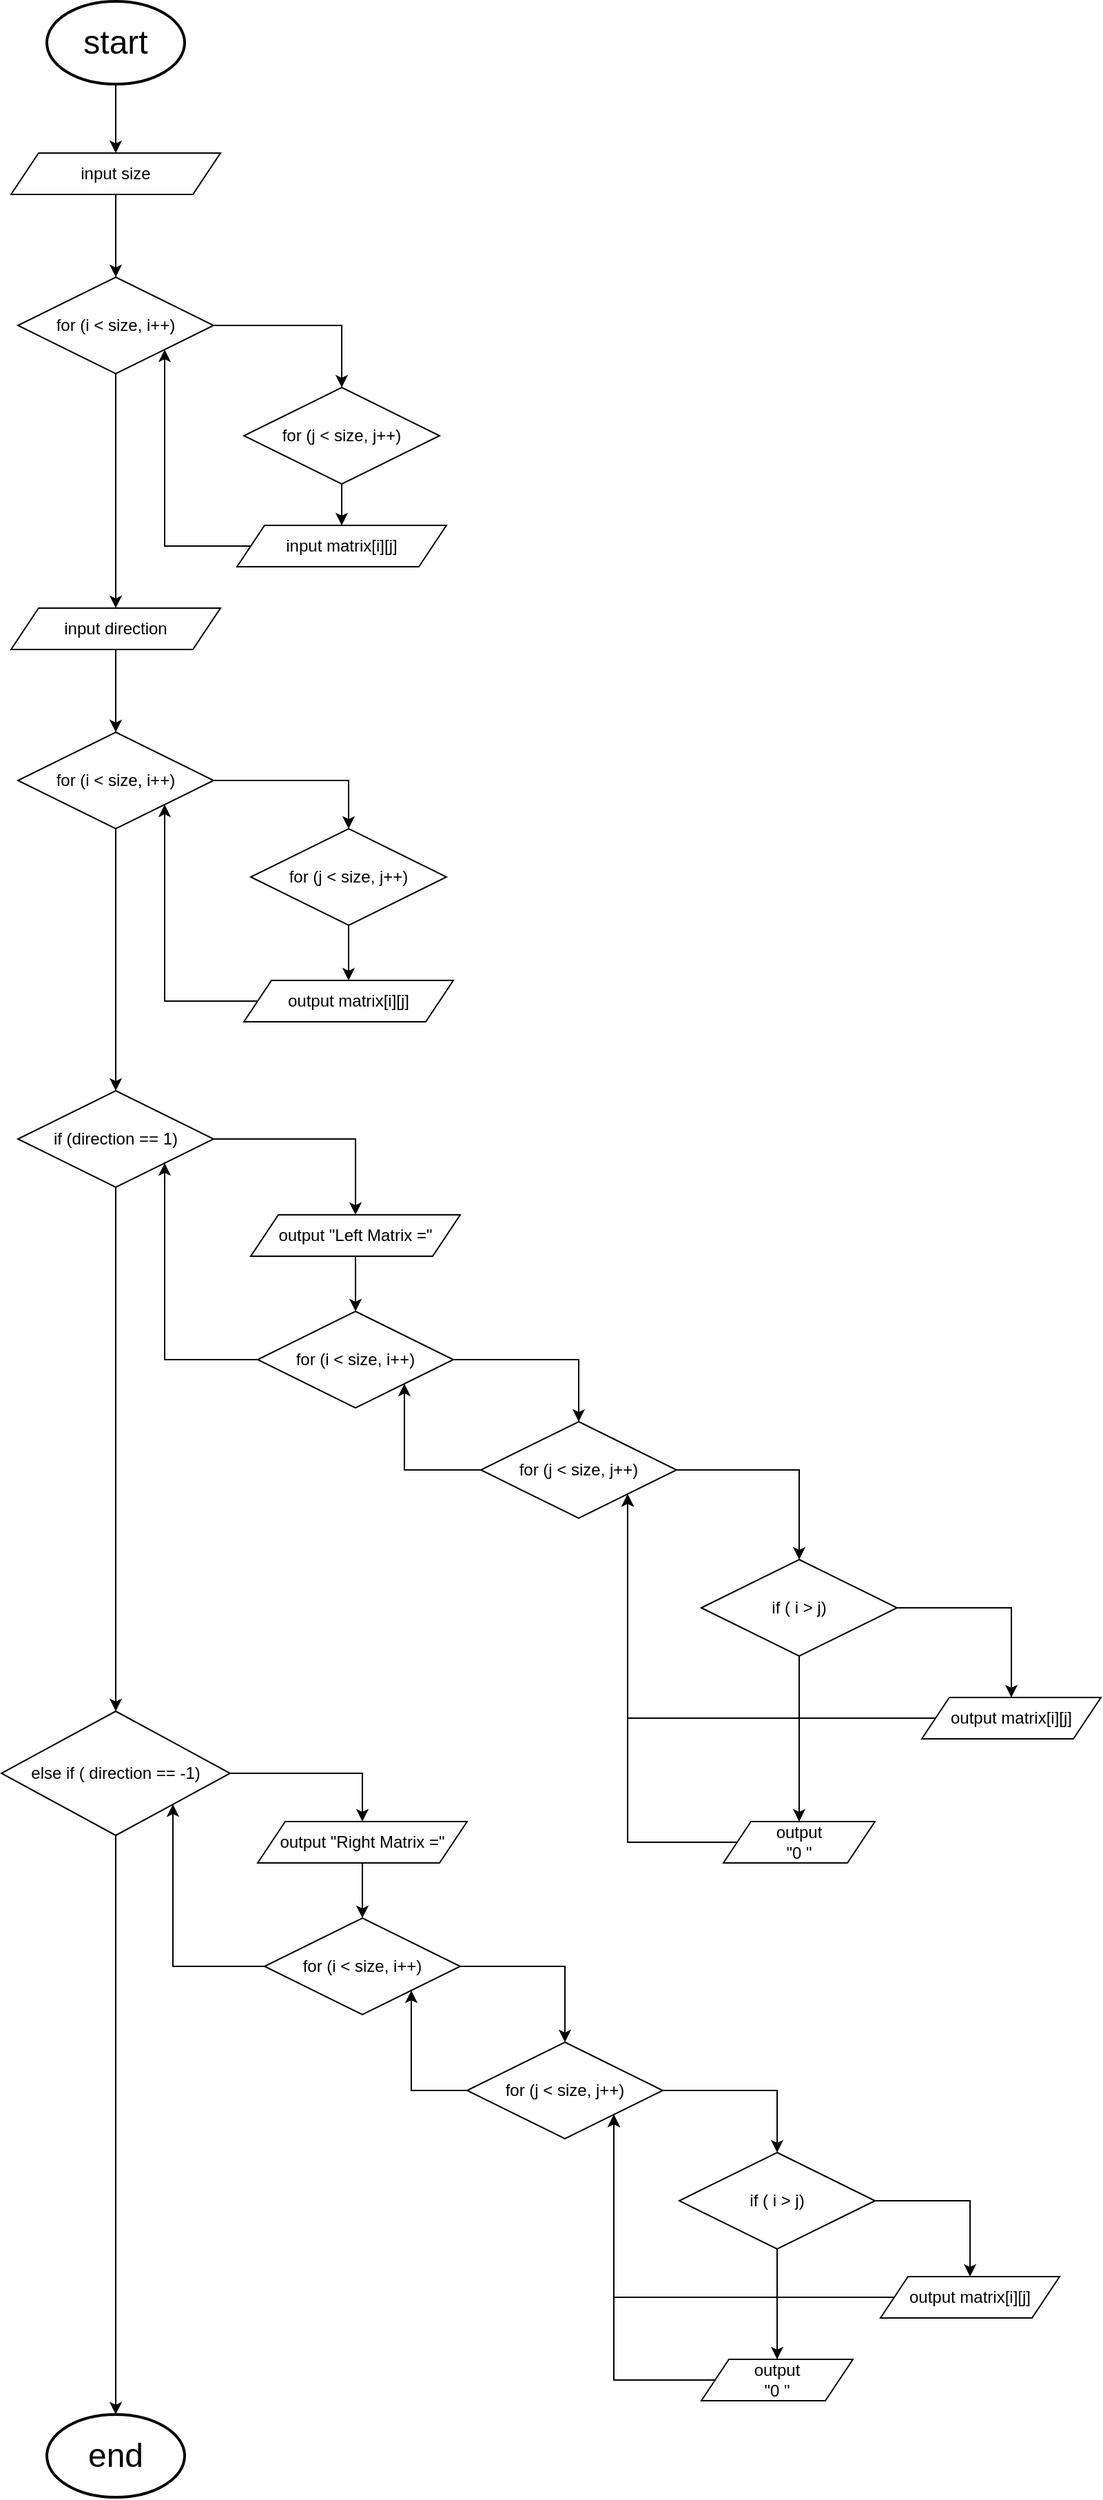 <mxfile version="25.0.3">
  <diagram name="Page-1" id="Bwvg4YaSC2n2iVwdc3Kx">
    <mxGraphModel dx="4780" dy="2487" grid="1" gridSize="10" guides="1" tooltips="1" connect="1" arrows="1" fold="1" page="1" pageScale="1" pageWidth="850" pageHeight="1100" math="0" shadow="0">
      <root>
        <mxCell id="0" />
        <mxCell id="1" parent="0" />
        <mxCell id="w2a9FeAwqZRVmJGgQtcL-7" style="edgeStyle=orthogonalEdgeStyle;rounded=0;orthogonalLoop=1;jettySize=auto;html=1;entryX=0.5;entryY=0;entryDx=0;entryDy=0;" edge="1" parent="1" source="w2a9FeAwqZRVmJGgQtcL-1" target="w2a9FeAwqZRVmJGgQtcL-3">
          <mxGeometry relative="1" as="geometry" />
        </mxCell>
        <mxCell id="w2a9FeAwqZRVmJGgQtcL-1" value="&lt;font style=&quot;font-size: 24px;&quot;&gt;start&lt;/font&gt;" style="strokeWidth=2;html=1;shape=mxgraph.flowchart.start_1;whiteSpace=wrap;" vertex="1" parent="1">
          <mxGeometry x="375" y="40" width="100" height="60" as="geometry" />
        </mxCell>
        <mxCell id="w2a9FeAwqZRVmJGgQtcL-2" value="&lt;font style=&quot;font-size: 24px;&quot;&gt;end&lt;/font&gt;" style="strokeWidth=2;html=1;shape=mxgraph.flowchart.start_1;whiteSpace=wrap;" vertex="1" parent="1">
          <mxGeometry x="375" y="1790" width="100" height="60" as="geometry" />
        </mxCell>
        <mxCell id="w2a9FeAwqZRVmJGgQtcL-8" style="edgeStyle=orthogonalEdgeStyle;rounded=0;orthogonalLoop=1;jettySize=auto;html=1;entryX=0.5;entryY=0;entryDx=0;entryDy=0;" edge="1" parent="1" source="w2a9FeAwqZRVmJGgQtcL-3" target="w2a9FeAwqZRVmJGgQtcL-5">
          <mxGeometry relative="1" as="geometry" />
        </mxCell>
        <mxCell id="w2a9FeAwqZRVmJGgQtcL-3" value="input size" style="shape=parallelogram;perimeter=parallelogramPerimeter;whiteSpace=wrap;html=1;fixedSize=1;" vertex="1" parent="1">
          <mxGeometry x="349" y="150" width="152" height="30" as="geometry" />
        </mxCell>
        <mxCell id="w2a9FeAwqZRVmJGgQtcL-9" style="edgeStyle=orthogonalEdgeStyle;rounded=0;orthogonalLoop=1;jettySize=auto;html=1;entryX=0.5;entryY=0;entryDx=0;entryDy=0;" edge="1" parent="1" source="w2a9FeAwqZRVmJGgQtcL-5" target="w2a9FeAwqZRVmJGgQtcL-6">
          <mxGeometry relative="1" as="geometry" />
        </mxCell>
        <mxCell id="w2a9FeAwqZRVmJGgQtcL-14" style="edgeStyle=orthogonalEdgeStyle;rounded=0;orthogonalLoop=1;jettySize=auto;html=1;entryX=0.5;entryY=0;entryDx=0;entryDy=0;" edge="1" parent="1" source="w2a9FeAwqZRVmJGgQtcL-5" target="w2a9FeAwqZRVmJGgQtcL-13">
          <mxGeometry relative="1" as="geometry" />
        </mxCell>
        <mxCell id="w2a9FeAwqZRVmJGgQtcL-5" value="for (i &amp;lt; size, i++)" style="rhombus;whiteSpace=wrap;html=1;" vertex="1" parent="1">
          <mxGeometry x="354" y="240" width="142" height="70" as="geometry" />
        </mxCell>
        <mxCell id="w2a9FeAwqZRVmJGgQtcL-11" style="edgeStyle=orthogonalEdgeStyle;rounded=0;orthogonalLoop=1;jettySize=auto;html=1;entryX=0.5;entryY=0;entryDx=0;entryDy=0;" edge="1" parent="1" source="w2a9FeAwqZRVmJGgQtcL-6" target="w2a9FeAwqZRVmJGgQtcL-10">
          <mxGeometry relative="1" as="geometry" />
        </mxCell>
        <mxCell id="w2a9FeAwqZRVmJGgQtcL-6" value="for (j &amp;lt; size, j++)" style="rhombus;whiteSpace=wrap;html=1;" vertex="1" parent="1">
          <mxGeometry x="518" y="320" width="142" height="70" as="geometry" />
        </mxCell>
        <mxCell id="w2a9FeAwqZRVmJGgQtcL-12" style="edgeStyle=orthogonalEdgeStyle;rounded=0;orthogonalLoop=1;jettySize=auto;html=1;entryX=1;entryY=1;entryDx=0;entryDy=0;" edge="1" parent="1" source="w2a9FeAwqZRVmJGgQtcL-10" target="w2a9FeAwqZRVmJGgQtcL-5">
          <mxGeometry relative="1" as="geometry" />
        </mxCell>
        <mxCell id="w2a9FeAwqZRVmJGgQtcL-10" value="input matrix[i][j]" style="shape=parallelogram;perimeter=parallelogramPerimeter;whiteSpace=wrap;html=1;fixedSize=1;" vertex="1" parent="1">
          <mxGeometry x="513" y="420" width="152" height="30" as="geometry" />
        </mxCell>
        <mxCell id="w2a9FeAwqZRVmJGgQtcL-17" style="edgeStyle=orthogonalEdgeStyle;rounded=0;orthogonalLoop=1;jettySize=auto;html=1;entryX=0.5;entryY=0;entryDx=0;entryDy=0;" edge="1" parent="1" source="w2a9FeAwqZRVmJGgQtcL-13" target="w2a9FeAwqZRVmJGgQtcL-15">
          <mxGeometry relative="1" as="geometry" />
        </mxCell>
        <mxCell id="w2a9FeAwqZRVmJGgQtcL-13" value="input direction" style="shape=parallelogram;perimeter=parallelogramPerimeter;whiteSpace=wrap;html=1;fixedSize=1;" vertex="1" parent="1">
          <mxGeometry x="349" y="480" width="152" height="30" as="geometry" />
        </mxCell>
        <mxCell id="w2a9FeAwqZRVmJGgQtcL-18" style="edgeStyle=orthogonalEdgeStyle;rounded=0;orthogonalLoop=1;jettySize=auto;html=1;entryX=0.5;entryY=0;entryDx=0;entryDy=0;" edge="1" parent="1" source="w2a9FeAwqZRVmJGgQtcL-15" target="w2a9FeAwqZRVmJGgQtcL-16">
          <mxGeometry relative="1" as="geometry" />
        </mxCell>
        <mxCell id="w2a9FeAwqZRVmJGgQtcL-27" style="edgeStyle=orthogonalEdgeStyle;rounded=0;orthogonalLoop=1;jettySize=auto;html=1;entryX=0.5;entryY=0;entryDx=0;entryDy=0;" edge="1" parent="1" source="w2a9FeAwqZRVmJGgQtcL-15" target="w2a9FeAwqZRVmJGgQtcL-22">
          <mxGeometry relative="1" as="geometry" />
        </mxCell>
        <mxCell id="w2a9FeAwqZRVmJGgQtcL-15" value="for (i &amp;lt; size, i++)" style="rhombus;whiteSpace=wrap;html=1;" vertex="1" parent="1">
          <mxGeometry x="354" y="570" width="142" height="70" as="geometry" />
        </mxCell>
        <mxCell id="w2a9FeAwqZRVmJGgQtcL-20" style="edgeStyle=orthogonalEdgeStyle;rounded=0;orthogonalLoop=1;jettySize=auto;html=1;entryX=0.5;entryY=0;entryDx=0;entryDy=0;" edge="1" parent="1" source="w2a9FeAwqZRVmJGgQtcL-16" target="w2a9FeAwqZRVmJGgQtcL-19">
          <mxGeometry relative="1" as="geometry" />
        </mxCell>
        <mxCell id="w2a9FeAwqZRVmJGgQtcL-16" value="for (j &amp;lt; size, j++)" style="rhombus;whiteSpace=wrap;html=1;" vertex="1" parent="1">
          <mxGeometry x="523" y="640" width="142" height="70" as="geometry" />
        </mxCell>
        <mxCell id="w2a9FeAwqZRVmJGgQtcL-21" style="edgeStyle=orthogonalEdgeStyle;rounded=0;orthogonalLoop=1;jettySize=auto;html=1;entryX=1;entryY=1;entryDx=0;entryDy=0;" edge="1" parent="1" source="w2a9FeAwqZRVmJGgQtcL-19" target="w2a9FeAwqZRVmJGgQtcL-15">
          <mxGeometry relative="1" as="geometry" />
        </mxCell>
        <mxCell id="w2a9FeAwqZRVmJGgQtcL-19" value="output matrix[i][j]" style="shape=parallelogram;perimeter=parallelogramPerimeter;whiteSpace=wrap;html=1;fixedSize=1;" vertex="1" parent="1">
          <mxGeometry x="518" y="750" width="152" height="30" as="geometry" />
        </mxCell>
        <mxCell id="w2a9FeAwqZRVmJGgQtcL-28" style="edgeStyle=orthogonalEdgeStyle;rounded=0;orthogonalLoop=1;jettySize=auto;html=1;entryX=0.5;entryY=0;entryDx=0;entryDy=0;" edge="1" parent="1" source="w2a9FeAwqZRVmJGgQtcL-22" target="w2a9FeAwqZRVmJGgQtcL-26">
          <mxGeometry relative="1" as="geometry" />
        </mxCell>
        <mxCell id="w2a9FeAwqZRVmJGgQtcL-47" style="edgeStyle=orthogonalEdgeStyle;rounded=0;orthogonalLoop=1;jettySize=auto;html=1;entryX=0.5;entryY=0;entryDx=0;entryDy=0;" edge="1" parent="1" source="w2a9FeAwqZRVmJGgQtcL-22" target="w2a9FeAwqZRVmJGgQtcL-42">
          <mxGeometry relative="1" as="geometry" />
        </mxCell>
        <mxCell id="w2a9FeAwqZRVmJGgQtcL-22" value="if (direction == 1)" style="rhombus;whiteSpace=wrap;html=1;" vertex="1" parent="1">
          <mxGeometry x="354" y="830" width="142" height="70" as="geometry" />
        </mxCell>
        <mxCell id="w2a9FeAwqZRVmJGgQtcL-30" style="edgeStyle=orthogonalEdgeStyle;rounded=0;orthogonalLoop=1;jettySize=auto;html=1;entryX=0.5;entryY=0;entryDx=0;entryDy=0;" edge="1" parent="1" source="w2a9FeAwqZRVmJGgQtcL-24" target="w2a9FeAwqZRVmJGgQtcL-25">
          <mxGeometry relative="1" as="geometry" />
        </mxCell>
        <mxCell id="w2a9FeAwqZRVmJGgQtcL-43" style="edgeStyle=orthogonalEdgeStyle;rounded=0;orthogonalLoop=1;jettySize=auto;html=1;entryX=1;entryY=1;entryDx=0;entryDy=0;" edge="1" parent="1" source="w2a9FeAwqZRVmJGgQtcL-24" target="w2a9FeAwqZRVmJGgQtcL-22">
          <mxGeometry relative="1" as="geometry" />
        </mxCell>
        <mxCell id="w2a9FeAwqZRVmJGgQtcL-24" value="for (i &amp;lt; size, i++)" style="rhombus;whiteSpace=wrap;html=1;" vertex="1" parent="1">
          <mxGeometry x="528" y="990" width="142" height="70" as="geometry" />
        </mxCell>
        <mxCell id="w2a9FeAwqZRVmJGgQtcL-31" style="edgeStyle=orthogonalEdgeStyle;rounded=0;orthogonalLoop=1;jettySize=auto;html=1;entryX=1;entryY=1;entryDx=0;entryDy=0;" edge="1" parent="1" source="w2a9FeAwqZRVmJGgQtcL-25" target="w2a9FeAwqZRVmJGgQtcL-24">
          <mxGeometry relative="1" as="geometry" />
        </mxCell>
        <mxCell id="w2a9FeAwqZRVmJGgQtcL-33" style="edgeStyle=orthogonalEdgeStyle;rounded=0;orthogonalLoop=1;jettySize=auto;html=1;entryX=0.5;entryY=0;entryDx=0;entryDy=0;" edge="1" parent="1" source="w2a9FeAwqZRVmJGgQtcL-25" target="w2a9FeAwqZRVmJGgQtcL-32">
          <mxGeometry relative="1" as="geometry" />
        </mxCell>
        <mxCell id="w2a9FeAwqZRVmJGgQtcL-25" value="for (j &amp;lt; size, j++)" style="rhombus;whiteSpace=wrap;html=1;" vertex="1" parent="1">
          <mxGeometry x="690" y="1070" width="142" height="70" as="geometry" />
        </mxCell>
        <mxCell id="w2a9FeAwqZRVmJGgQtcL-29" style="edgeStyle=orthogonalEdgeStyle;rounded=0;orthogonalLoop=1;jettySize=auto;html=1;entryX=0.5;entryY=0;entryDx=0;entryDy=0;" edge="1" parent="1" source="w2a9FeAwqZRVmJGgQtcL-26" target="w2a9FeAwqZRVmJGgQtcL-24">
          <mxGeometry relative="1" as="geometry" />
        </mxCell>
        <mxCell id="w2a9FeAwqZRVmJGgQtcL-26" value="output &quot;Left Matrix =&quot;" style="shape=parallelogram;perimeter=parallelogramPerimeter;whiteSpace=wrap;html=1;fixedSize=1;" vertex="1" parent="1">
          <mxGeometry x="523" y="920" width="152" height="30" as="geometry" />
        </mxCell>
        <mxCell id="w2a9FeAwqZRVmJGgQtcL-38" style="edgeStyle=orthogonalEdgeStyle;rounded=0;orthogonalLoop=1;jettySize=auto;html=1;entryX=0.5;entryY=0;entryDx=0;entryDy=0;" edge="1" parent="1" source="w2a9FeAwqZRVmJGgQtcL-32" target="w2a9FeAwqZRVmJGgQtcL-37">
          <mxGeometry relative="1" as="geometry" />
        </mxCell>
        <mxCell id="w2a9FeAwqZRVmJGgQtcL-39" style="edgeStyle=orthogonalEdgeStyle;rounded=0;orthogonalLoop=1;jettySize=auto;html=1;entryX=0.5;entryY=0;entryDx=0;entryDy=0;" edge="1" parent="1" source="w2a9FeAwqZRVmJGgQtcL-32" target="w2a9FeAwqZRVmJGgQtcL-35">
          <mxGeometry relative="1" as="geometry" />
        </mxCell>
        <mxCell id="w2a9FeAwqZRVmJGgQtcL-32" value="if ( i &amp;gt; j)" style="rhombus;whiteSpace=wrap;html=1;" vertex="1" parent="1">
          <mxGeometry x="850" y="1170" width="142" height="70" as="geometry" />
        </mxCell>
        <mxCell id="w2a9FeAwqZRVmJGgQtcL-41" style="edgeStyle=orthogonalEdgeStyle;rounded=0;orthogonalLoop=1;jettySize=auto;html=1;entryX=1;entryY=1;entryDx=0;entryDy=0;" edge="1" parent="1" source="w2a9FeAwqZRVmJGgQtcL-35" target="w2a9FeAwqZRVmJGgQtcL-25">
          <mxGeometry relative="1" as="geometry" />
        </mxCell>
        <mxCell id="w2a9FeAwqZRVmJGgQtcL-35" value="output&lt;br&gt;&quot;0 &quot;" style="shape=parallelogram;perimeter=parallelogramPerimeter;whiteSpace=wrap;html=1;fixedSize=1;" vertex="1" parent="1">
          <mxGeometry x="866" y="1360" width="110" height="30" as="geometry" />
        </mxCell>
        <mxCell id="w2a9FeAwqZRVmJGgQtcL-40" style="edgeStyle=orthogonalEdgeStyle;rounded=0;orthogonalLoop=1;jettySize=auto;html=1;entryX=1;entryY=1;entryDx=0;entryDy=0;" edge="1" parent="1" source="w2a9FeAwqZRVmJGgQtcL-37" target="w2a9FeAwqZRVmJGgQtcL-25">
          <mxGeometry relative="1" as="geometry" />
        </mxCell>
        <mxCell id="w2a9FeAwqZRVmJGgQtcL-37" value="output matrix[i][j]" style="shape=parallelogram;perimeter=parallelogramPerimeter;whiteSpace=wrap;html=1;fixedSize=1;" vertex="1" parent="1">
          <mxGeometry x="1010" y="1270" width="130" height="30" as="geometry" />
        </mxCell>
        <mxCell id="w2a9FeAwqZRVmJGgQtcL-48" style="edgeStyle=orthogonalEdgeStyle;rounded=0;orthogonalLoop=1;jettySize=auto;html=1;entryX=0.5;entryY=0;entryDx=0;entryDy=0;" edge="1" parent="1" source="w2a9FeAwqZRVmJGgQtcL-42" target="w2a9FeAwqZRVmJGgQtcL-46">
          <mxGeometry relative="1" as="geometry" />
        </mxCell>
        <mxCell id="w2a9FeAwqZRVmJGgQtcL-42" value="else if ( direction == -1)" style="rhombus;whiteSpace=wrap;html=1;" vertex="1" parent="1">
          <mxGeometry x="342" y="1280" width="166" height="90" as="geometry" />
        </mxCell>
        <mxCell id="w2a9FeAwqZRVmJGgQtcL-50" style="edgeStyle=orthogonalEdgeStyle;rounded=0;orthogonalLoop=1;jettySize=auto;html=1;entryX=0.5;entryY=0;entryDx=0;entryDy=0;" edge="1" parent="1" source="w2a9FeAwqZRVmJGgQtcL-44" target="w2a9FeAwqZRVmJGgQtcL-45">
          <mxGeometry relative="1" as="geometry" />
        </mxCell>
        <mxCell id="w2a9FeAwqZRVmJGgQtcL-60" style="edgeStyle=orthogonalEdgeStyle;rounded=0;orthogonalLoop=1;jettySize=auto;html=1;entryX=1;entryY=1;entryDx=0;entryDy=0;" edge="1" parent="1" source="w2a9FeAwqZRVmJGgQtcL-44" target="w2a9FeAwqZRVmJGgQtcL-42">
          <mxGeometry relative="1" as="geometry" />
        </mxCell>
        <mxCell id="w2a9FeAwqZRVmJGgQtcL-44" value="for (i &amp;lt; size, i++)" style="rhombus;whiteSpace=wrap;html=1;" vertex="1" parent="1">
          <mxGeometry x="533" y="1430" width="142" height="70" as="geometry" />
        </mxCell>
        <mxCell id="w2a9FeAwqZRVmJGgQtcL-54" style="edgeStyle=orthogonalEdgeStyle;rounded=0;orthogonalLoop=1;jettySize=auto;html=1;entryX=0.5;entryY=0;entryDx=0;entryDy=0;" edge="1" parent="1" source="w2a9FeAwqZRVmJGgQtcL-45" target="w2a9FeAwqZRVmJGgQtcL-51">
          <mxGeometry relative="1" as="geometry" />
        </mxCell>
        <mxCell id="w2a9FeAwqZRVmJGgQtcL-59" style="edgeStyle=orthogonalEdgeStyle;rounded=0;orthogonalLoop=1;jettySize=auto;html=1;entryX=1;entryY=1;entryDx=0;entryDy=0;" edge="1" parent="1" source="w2a9FeAwqZRVmJGgQtcL-45" target="w2a9FeAwqZRVmJGgQtcL-44">
          <mxGeometry relative="1" as="geometry" />
        </mxCell>
        <mxCell id="w2a9FeAwqZRVmJGgQtcL-45" value="for (j &amp;lt; size, j++)" style="rhombus;whiteSpace=wrap;html=1;" vertex="1" parent="1">
          <mxGeometry x="680" y="1520" width="142" height="70" as="geometry" />
        </mxCell>
        <mxCell id="w2a9FeAwqZRVmJGgQtcL-49" style="edgeStyle=orthogonalEdgeStyle;rounded=0;orthogonalLoop=1;jettySize=auto;html=1;entryX=0.5;entryY=0;entryDx=0;entryDy=0;" edge="1" parent="1" source="w2a9FeAwqZRVmJGgQtcL-46" target="w2a9FeAwqZRVmJGgQtcL-44">
          <mxGeometry relative="1" as="geometry" />
        </mxCell>
        <mxCell id="w2a9FeAwqZRVmJGgQtcL-46" value="output &quot;Right Matrix =&quot;" style="shape=parallelogram;perimeter=parallelogramPerimeter;whiteSpace=wrap;html=1;fixedSize=1;" vertex="1" parent="1">
          <mxGeometry x="528" y="1360" width="152" height="30" as="geometry" />
        </mxCell>
        <mxCell id="w2a9FeAwqZRVmJGgQtcL-55" style="edgeStyle=orthogonalEdgeStyle;rounded=0;orthogonalLoop=1;jettySize=auto;html=1;" edge="1" parent="1" source="w2a9FeAwqZRVmJGgQtcL-51" target="w2a9FeAwqZRVmJGgQtcL-53">
          <mxGeometry relative="1" as="geometry" />
        </mxCell>
        <mxCell id="w2a9FeAwqZRVmJGgQtcL-56" style="edgeStyle=orthogonalEdgeStyle;rounded=0;orthogonalLoop=1;jettySize=auto;html=1;entryX=0.5;entryY=0;entryDx=0;entryDy=0;" edge="1" parent="1" source="w2a9FeAwqZRVmJGgQtcL-51" target="w2a9FeAwqZRVmJGgQtcL-52">
          <mxGeometry relative="1" as="geometry" />
        </mxCell>
        <mxCell id="w2a9FeAwqZRVmJGgQtcL-51" value="if ( i &amp;gt; j)" style="rhombus;whiteSpace=wrap;html=1;" vertex="1" parent="1">
          <mxGeometry x="834" y="1600" width="142" height="70" as="geometry" />
        </mxCell>
        <mxCell id="w2a9FeAwqZRVmJGgQtcL-57" style="edgeStyle=orthogonalEdgeStyle;rounded=0;orthogonalLoop=1;jettySize=auto;html=1;entryX=1;entryY=1;entryDx=0;entryDy=0;" edge="1" parent="1" source="w2a9FeAwqZRVmJGgQtcL-52" target="w2a9FeAwqZRVmJGgQtcL-45">
          <mxGeometry relative="1" as="geometry" />
        </mxCell>
        <mxCell id="w2a9FeAwqZRVmJGgQtcL-52" value="output&lt;br&gt;&quot;0 &quot;" style="shape=parallelogram;perimeter=parallelogramPerimeter;whiteSpace=wrap;html=1;fixedSize=1;" vertex="1" parent="1">
          <mxGeometry x="850" y="1750" width="110" height="30" as="geometry" />
        </mxCell>
        <mxCell id="w2a9FeAwqZRVmJGgQtcL-58" style="edgeStyle=orthogonalEdgeStyle;rounded=0;orthogonalLoop=1;jettySize=auto;html=1;entryX=1;entryY=1;entryDx=0;entryDy=0;" edge="1" parent="1" source="w2a9FeAwqZRVmJGgQtcL-53" target="w2a9FeAwqZRVmJGgQtcL-45">
          <mxGeometry relative="1" as="geometry" />
        </mxCell>
        <mxCell id="w2a9FeAwqZRVmJGgQtcL-53" value="output matrix[i][j]" style="shape=parallelogram;perimeter=parallelogramPerimeter;whiteSpace=wrap;html=1;fixedSize=1;" vertex="1" parent="1">
          <mxGeometry x="980" y="1690" width="130" height="30" as="geometry" />
        </mxCell>
        <mxCell id="w2a9FeAwqZRVmJGgQtcL-61" style="edgeStyle=orthogonalEdgeStyle;rounded=0;orthogonalLoop=1;jettySize=auto;html=1;entryX=0.5;entryY=0;entryDx=0;entryDy=0;entryPerimeter=0;" edge="1" parent="1" source="w2a9FeAwqZRVmJGgQtcL-42" target="w2a9FeAwqZRVmJGgQtcL-2">
          <mxGeometry relative="1" as="geometry" />
        </mxCell>
      </root>
    </mxGraphModel>
  </diagram>
</mxfile>
